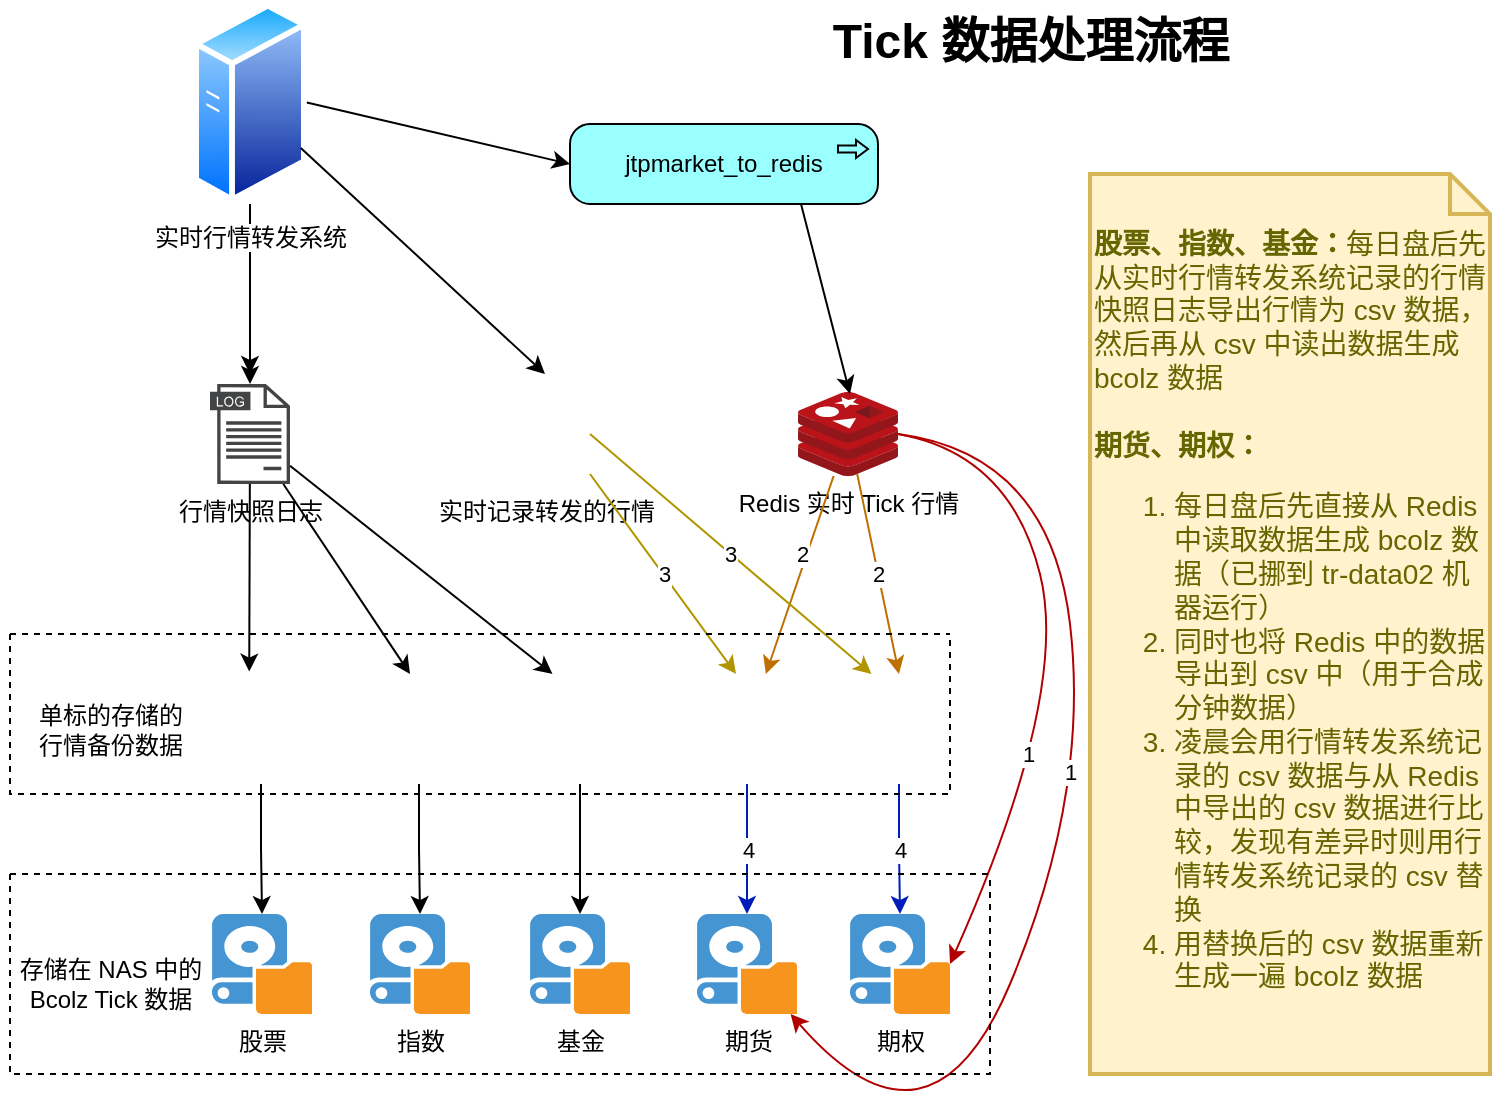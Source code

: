 <mxfile version="15.0.6" type="github">
  <diagram id="lozSy9KcZS25ucph_CaC" name="第 1 页">
    <mxGraphModel dx="1038" dy="588" grid="1" gridSize="10" guides="1" tooltips="1" connect="1" arrows="1" fold="1" page="1" pageScale="1" pageWidth="827" pageHeight="1169" math="0" shadow="0">
      <root>
        <mxCell id="0" />
        <mxCell id="1" parent="0" />
        <mxCell id="ZRNgiz8SglzVuqcVwcWA-33" style="edgeStyle=orthogonalEdgeStyle;rounded=0;orthogonalLoop=1;jettySize=auto;html=1;entryX=0.5;entryY=-0.1;entryDx=0;entryDy=0;entryPerimeter=0;" edge="1" parent="1" source="ZRNgiz8SglzVuqcVwcWA-1" target="ZRNgiz8SglzVuqcVwcWA-2">
          <mxGeometry relative="1" as="geometry" />
        </mxCell>
        <mxCell id="ZRNgiz8SglzVuqcVwcWA-56" value="" style="edgeStyle=orthogonalEdgeStyle;rounded=0;orthogonalLoop=1;jettySize=auto;html=1;" edge="1" parent="1" source="ZRNgiz8SglzVuqcVwcWA-1" target="ZRNgiz8SglzVuqcVwcWA-2">
          <mxGeometry relative="1" as="geometry" />
        </mxCell>
        <mxCell id="ZRNgiz8SglzVuqcVwcWA-1" value="实时行情转发系统" style="aspect=fixed;perimeter=ellipsePerimeter;html=1;align=center;shadow=0;dashed=0;spacingTop=3;image;image=img/lib/active_directory/generic_server.svg;" vertex="1" parent="1">
          <mxGeometry x="111.6" y="183.57" width="56.8" height="101.43" as="geometry" />
        </mxCell>
        <mxCell id="ZRNgiz8SglzVuqcVwcWA-2" value="行情快照日志" style="pointerEvents=1;shadow=0;dashed=0;html=1;strokeColor=none;fillColor=#434445;aspect=fixed;labelPosition=center;verticalLabelPosition=bottom;verticalAlign=top;align=center;outlineConnect=0;shape=mxgraph.vvd.log_files;" vertex="1" parent="1">
          <mxGeometry x="120" y="375" width="40" height="50" as="geometry" />
        </mxCell>
        <mxCell id="ZRNgiz8SglzVuqcVwcWA-3" value="实时记录转发的行情" style="shape=image;html=1;verticalAlign=top;verticalLabelPosition=bottom;labelBackgroundColor=#ffffff;imageAspect=0;aspect=fixed;image=https://cdn3.iconfinder.com/data/icons/cad-database-presentation-spreadsheet-vector-fil-2/512/19-128.png" vertex="1" parent="1">
          <mxGeometry x="260" y="370" width="55" height="55" as="geometry" />
        </mxCell>
        <mxCell id="ZRNgiz8SglzVuqcVwcWA-4" value="Redis 实时 Tick 行情" style="aspect=fixed;html=1;points=[];align=center;image;fontSize=12;image=img/lib/mscae/Cache_Redis_Product.svg;" vertex="1" parent="1">
          <mxGeometry x="414" y="379" width="50" height="42" as="geometry" />
        </mxCell>
        <mxCell id="ZRNgiz8SglzVuqcVwcWA-14" value="" style="group" vertex="1" connectable="0" parent="1">
          <mxGeometry x="121" y="640" width="369" height="50" as="geometry" />
        </mxCell>
        <mxCell id="ZRNgiz8SglzVuqcVwcWA-5" value="股票" style="shadow=0;dashed=0;html=1;strokeColor=none;fillColor=#4495D1;labelPosition=center;verticalLabelPosition=bottom;verticalAlign=top;align=center;outlineConnect=0;shape=mxgraph.veeam.local_disk;" vertex="1" parent="ZRNgiz8SglzVuqcVwcWA-14">
          <mxGeometry width="50" height="50" as="geometry" />
        </mxCell>
        <mxCell id="ZRNgiz8SglzVuqcVwcWA-6" value="指数" style="shadow=0;dashed=0;html=1;strokeColor=none;fillColor=#4495D1;labelPosition=center;verticalLabelPosition=bottom;verticalAlign=top;align=center;outlineConnect=0;shape=mxgraph.veeam.local_disk;" vertex="1" parent="ZRNgiz8SglzVuqcVwcWA-14">
          <mxGeometry x="79" width="50" height="50" as="geometry" />
        </mxCell>
        <mxCell id="ZRNgiz8SglzVuqcVwcWA-7" value="基金" style="shadow=0;dashed=0;html=1;strokeColor=none;fillColor=#4495D1;labelPosition=center;verticalLabelPosition=bottom;verticalAlign=top;align=center;outlineConnect=0;shape=mxgraph.veeam.local_disk;" vertex="1" parent="ZRNgiz8SglzVuqcVwcWA-14">
          <mxGeometry x="159" width="50" height="50" as="geometry" />
        </mxCell>
        <mxCell id="ZRNgiz8SglzVuqcVwcWA-8" value="期货" style="shadow=0;dashed=0;html=1;strokeColor=none;fillColor=#4495D1;labelPosition=center;verticalLabelPosition=bottom;verticalAlign=top;align=center;outlineConnect=0;shape=mxgraph.veeam.local_disk;" vertex="1" parent="ZRNgiz8SglzVuqcVwcWA-14">
          <mxGeometry x="242.5" width="50" height="50" as="geometry" />
        </mxCell>
        <mxCell id="ZRNgiz8SglzVuqcVwcWA-9" value="期权" style="shadow=0;dashed=0;html=1;strokeColor=none;fillColor=#4495D1;labelPosition=center;verticalLabelPosition=bottom;verticalAlign=top;align=center;outlineConnect=0;shape=mxgraph.veeam.local_disk;" vertex="1" parent="ZRNgiz8SglzVuqcVwcWA-14">
          <mxGeometry x="319" width="50" height="50" as="geometry" />
        </mxCell>
        <mxCell id="ZRNgiz8SglzVuqcVwcWA-22" value="" style="edgeStyle=orthogonalEdgeStyle;rounded=0;orthogonalLoop=1;jettySize=auto;html=1;" edge="1" parent="1" source="ZRNgiz8SglzVuqcVwcWA-15" target="ZRNgiz8SglzVuqcVwcWA-5">
          <mxGeometry relative="1" as="geometry" />
        </mxCell>
        <mxCell id="ZRNgiz8SglzVuqcVwcWA-23" style="edgeStyle=orthogonalEdgeStyle;rounded=0;orthogonalLoop=1;jettySize=auto;html=1;" edge="1" parent="1" source="ZRNgiz8SglzVuqcVwcWA-16" target="ZRNgiz8SglzVuqcVwcWA-6">
          <mxGeometry relative="1" as="geometry" />
        </mxCell>
        <mxCell id="ZRNgiz8SglzVuqcVwcWA-24" style="edgeStyle=orthogonalEdgeStyle;rounded=0;orthogonalLoop=1;jettySize=auto;html=1;" edge="1" parent="1" source="ZRNgiz8SglzVuqcVwcWA-17" target="ZRNgiz8SglzVuqcVwcWA-7">
          <mxGeometry relative="1" as="geometry" />
        </mxCell>
        <mxCell id="ZRNgiz8SglzVuqcVwcWA-25" value="4" style="edgeStyle=orthogonalEdgeStyle;rounded=0;orthogonalLoop=1;jettySize=auto;html=1;fillColor=#0050ef;strokeColor=#001DBC;" edge="1" parent="1" source="ZRNgiz8SglzVuqcVwcWA-18" target="ZRNgiz8SglzVuqcVwcWA-8">
          <mxGeometry relative="1" as="geometry" />
        </mxCell>
        <mxCell id="ZRNgiz8SglzVuqcVwcWA-26" value="4" style="edgeStyle=orthogonalEdgeStyle;rounded=0;orthogonalLoop=1;jettySize=auto;html=1;fillColor=#0050ef;strokeColor=#001DBC;" edge="1" parent="1" source="ZRNgiz8SglzVuqcVwcWA-19" target="ZRNgiz8SglzVuqcVwcWA-9">
          <mxGeometry relative="1" as="geometry" />
        </mxCell>
        <mxCell id="ZRNgiz8SglzVuqcVwcWA-27" value="" style="group" vertex="1" connectable="0" parent="1">
          <mxGeometry x="118" y="520" width="374" height="55" as="geometry" />
        </mxCell>
        <mxCell id="ZRNgiz8SglzVuqcVwcWA-15" value="" style="shape=image;html=1;verticalAlign=top;verticalLabelPosition=bottom;labelBackgroundColor=#ffffff;imageAspect=0;aspect=fixed;image=https://cdn3.iconfinder.com/data/icons/cad-database-presentation-spreadsheet-vector-fil-2/512/19-128.png" vertex="1" parent="ZRNgiz8SglzVuqcVwcWA-27">
          <mxGeometry width="55" height="55" as="geometry" />
        </mxCell>
        <mxCell id="ZRNgiz8SglzVuqcVwcWA-16" value="" style="shape=image;html=1;verticalAlign=top;verticalLabelPosition=bottom;labelBackgroundColor=#ffffff;imageAspect=0;aspect=fixed;image=https://cdn3.iconfinder.com/data/icons/cad-database-presentation-spreadsheet-vector-fil-2/512/19-128.png" vertex="1" parent="ZRNgiz8SglzVuqcVwcWA-27">
          <mxGeometry x="79" width="55" height="55" as="geometry" />
        </mxCell>
        <mxCell id="ZRNgiz8SglzVuqcVwcWA-17" value="" style="shape=image;html=1;verticalAlign=top;verticalLabelPosition=bottom;labelBackgroundColor=#ffffff;imageAspect=0;aspect=fixed;image=https://cdn3.iconfinder.com/data/icons/cad-database-presentation-spreadsheet-vector-fil-2/512/19-128.png" vertex="1" parent="ZRNgiz8SglzVuqcVwcWA-27">
          <mxGeometry x="159.5" width="55" height="55" as="geometry" />
        </mxCell>
        <mxCell id="ZRNgiz8SglzVuqcVwcWA-18" value="" style="shape=image;html=1;verticalAlign=top;verticalLabelPosition=bottom;labelBackgroundColor=#ffffff;imageAspect=0;aspect=fixed;image=https://cdn3.iconfinder.com/data/icons/cad-database-presentation-spreadsheet-vector-fil-2/512/19-128.png" vertex="1" parent="ZRNgiz8SglzVuqcVwcWA-27">
          <mxGeometry x="243" width="55" height="55" as="geometry" />
        </mxCell>
        <mxCell id="ZRNgiz8SglzVuqcVwcWA-19" value="" style="shape=image;html=1;verticalAlign=top;verticalLabelPosition=bottom;labelBackgroundColor=#ffffff;imageAspect=0;aspect=fixed;image=https://cdn3.iconfinder.com/data/icons/cad-database-presentation-spreadsheet-vector-fil-2/512/19-128.png" vertex="1" parent="ZRNgiz8SglzVuqcVwcWA-27">
          <mxGeometry x="319" width="55" height="55" as="geometry" />
        </mxCell>
        <mxCell id="ZRNgiz8SglzVuqcVwcWA-28" value="jtpmarket_to_redis" style="html=1;outlineConnect=0;whiteSpace=wrap;fillColor=#99ffff;shape=mxgraph.archimate3.application;appType=proc;archiType=rounded;" vertex="1" parent="1">
          <mxGeometry x="300" y="245" width="154" height="40" as="geometry" />
        </mxCell>
        <mxCell id="ZRNgiz8SglzVuqcVwcWA-31" value="" style="endArrow=classic;html=1;exitX=1;exitY=0.5;exitDx=0;exitDy=0;entryX=0;entryY=0.5;entryDx=0;entryDy=0;entryPerimeter=0;" edge="1" parent="1" source="ZRNgiz8SglzVuqcVwcWA-1" target="ZRNgiz8SglzVuqcVwcWA-28">
          <mxGeometry width="50" height="50" relative="1" as="geometry">
            <mxPoint x="190" y="260" as="sourcePoint" />
            <mxPoint x="240" y="210" as="targetPoint" />
          </mxGeometry>
        </mxCell>
        <mxCell id="ZRNgiz8SglzVuqcVwcWA-32" value="" style="endArrow=classic;html=1;exitX=0.75;exitY=1;exitDx=0;exitDy=0;exitPerimeter=0;" edge="1" parent="1" source="ZRNgiz8SglzVuqcVwcWA-28">
          <mxGeometry width="50" height="50" relative="1" as="geometry">
            <mxPoint x="380" y="350" as="sourcePoint" />
            <mxPoint x="440" y="380" as="targetPoint" />
          </mxGeometry>
        </mxCell>
        <mxCell id="ZRNgiz8SglzVuqcVwcWA-35" value="" style="endArrow=classic;html=1;entryX=0.393;entryY=-0.022;entryDx=0;entryDy=0;entryPerimeter=0;" edge="1" parent="1" source="ZRNgiz8SglzVuqcVwcWA-2" target="ZRNgiz8SglzVuqcVwcWA-15">
          <mxGeometry width="50" height="50" relative="1" as="geometry">
            <mxPoint x="170" y="460" as="sourcePoint" />
            <mxPoint x="120" y="510" as="targetPoint" />
          </mxGeometry>
        </mxCell>
        <mxCell id="ZRNgiz8SglzVuqcVwcWA-36" value="" style="endArrow=classic;html=1;" edge="1" parent="1" source="ZRNgiz8SglzVuqcVwcWA-2">
          <mxGeometry width="50" height="50" relative="1" as="geometry">
            <mxPoint x="190" y="500" as="sourcePoint" />
            <mxPoint x="220" y="520" as="targetPoint" />
          </mxGeometry>
        </mxCell>
        <mxCell id="ZRNgiz8SglzVuqcVwcWA-37" value="" style="endArrow=classic;html=1;entryX=0.25;entryY=0;entryDx=0;entryDy=0;" edge="1" parent="1" source="ZRNgiz8SglzVuqcVwcWA-2" target="ZRNgiz8SglzVuqcVwcWA-17">
          <mxGeometry width="50" height="50" relative="1" as="geometry">
            <mxPoint x="220" y="480" as="sourcePoint" />
            <mxPoint x="270" y="430" as="targetPoint" />
          </mxGeometry>
        </mxCell>
        <mxCell id="ZRNgiz8SglzVuqcVwcWA-38" value="2" style="endArrow=classic;html=1;entryX=0.5;entryY=0;entryDx=0;entryDy=0;exitX=0.592;exitY=0.976;exitDx=0;exitDy=0;exitPerimeter=0;fillColor=#f0a30a;strokeColor=#BD7000;" edge="1" parent="1" source="ZRNgiz8SglzVuqcVwcWA-4" target="ZRNgiz8SglzVuqcVwcWA-19">
          <mxGeometry width="50" height="50" relative="1" as="geometry">
            <mxPoint x="390" y="500" as="sourcePoint" />
            <mxPoint x="440" y="450" as="targetPoint" />
          </mxGeometry>
        </mxCell>
        <mxCell id="ZRNgiz8SglzVuqcVwcWA-39" value="" style="endArrow=classic;html=1;fillColor=#f0a30a;strokeColor=#BD7000;" edge="1" parent="1" source="ZRNgiz8SglzVuqcVwcWA-4" target="ZRNgiz8SglzVuqcVwcWA-18">
          <mxGeometry width="50" height="50" relative="1" as="geometry">
            <mxPoint x="380" y="500" as="sourcePoint" />
            <mxPoint x="430" y="450" as="targetPoint" />
          </mxGeometry>
        </mxCell>
        <mxCell id="ZRNgiz8SglzVuqcVwcWA-47" value="2" style="edgeLabel;html=1;align=center;verticalAlign=middle;resizable=0;points=[];" vertex="1" connectable="0" parent="ZRNgiz8SglzVuqcVwcWA-39">
          <mxGeometry x="-0.245" y="-1" relative="1" as="geometry">
            <mxPoint x="-2" y="2" as="offset" />
          </mxGeometry>
        </mxCell>
        <mxCell id="ZRNgiz8SglzVuqcVwcWA-40" value="" style="endArrow=classic;html=1;exitX=1;exitY=0.75;exitDx=0;exitDy=0;entryX=0.5;entryY=0;entryDx=0;entryDy=0;" edge="1" parent="1" source="ZRNgiz8SglzVuqcVwcWA-1" target="ZRNgiz8SglzVuqcVwcWA-3">
          <mxGeometry width="50" height="50" relative="1" as="geometry">
            <mxPoint x="220" y="340" as="sourcePoint" />
            <mxPoint x="270" y="290" as="targetPoint" />
          </mxGeometry>
        </mxCell>
        <mxCell id="ZRNgiz8SglzVuqcVwcWA-41" value="3" style="endArrow=classic;html=1;fillColor=#e3c800;strokeColor=#B09500;" edge="1" parent="1">
          <mxGeometry width="50" height="50" relative="1" as="geometry">
            <mxPoint x="310" y="420" as="sourcePoint" />
            <mxPoint x="383" y="520" as="targetPoint" />
          </mxGeometry>
        </mxCell>
        <mxCell id="ZRNgiz8SglzVuqcVwcWA-42" value="3" style="endArrow=classic;html=1;entryX=0.25;entryY=0;entryDx=0;entryDy=0;fillColor=#e3c800;strokeColor=#B09500;" edge="1" parent="1" target="ZRNgiz8SglzVuqcVwcWA-19">
          <mxGeometry width="50" height="50" relative="1" as="geometry">
            <mxPoint x="310" y="400" as="sourcePoint" />
            <mxPoint x="360" y="400" as="targetPoint" />
          </mxGeometry>
        </mxCell>
        <mxCell id="ZRNgiz8SglzVuqcVwcWA-43" value="" style="curved=1;endArrow=classic;html=1;fillColor=#e51400;strokeColor=#B20000;" edge="1" parent="1">
          <mxGeometry width="50" height="50" relative="1" as="geometry">
            <mxPoint x="464" y="400" as="sourcePoint" />
            <mxPoint x="490" y="665" as="targetPoint" />
            <Array as="points">
              <mxPoint x="520" y="410" />
              <mxPoint x="550" y="530" />
            </Array>
          </mxGeometry>
        </mxCell>
        <mxCell id="ZRNgiz8SglzVuqcVwcWA-45" value="1" style="edgeLabel;html=1;align=center;verticalAlign=middle;resizable=0;points=[];" vertex="1" connectable="0" parent="ZRNgiz8SglzVuqcVwcWA-43">
          <mxGeometry x="0.383" y="-3" relative="1" as="geometry">
            <mxPoint y="-11" as="offset" />
          </mxGeometry>
        </mxCell>
        <mxCell id="ZRNgiz8SglzVuqcVwcWA-44" value="" style="curved=1;endArrow=classic;html=1;fillColor=#e51400;strokeColor=#B20000;" edge="1" parent="1" target="ZRNgiz8SglzVuqcVwcWA-8">
          <mxGeometry width="50" height="50" relative="1" as="geometry">
            <mxPoint x="464" y="400" as="sourcePoint" />
            <mxPoint x="610" y="620" as="targetPoint" />
            <Array as="points">
              <mxPoint x="540" y="410" />
              <mxPoint x="560" y="580" />
              <mxPoint x="480" y="770" />
            </Array>
          </mxGeometry>
        </mxCell>
        <mxCell id="ZRNgiz8SglzVuqcVwcWA-46" value="1" style="edgeLabel;html=1;align=center;verticalAlign=middle;resizable=0;points=[];" vertex="1" connectable="0" parent="ZRNgiz8SglzVuqcVwcWA-44">
          <mxGeometry x="-0.157" y="-7" relative="1" as="geometry">
            <mxPoint x="-2" as="offset" />
          </mxGeometry>
        </mxCell>
        <mxCell id="ZRNgiz8SglzVuqcVwcWA-48" value="&lt;b&gt;股票、指数、基金：&lt;/b&gt;每日盘后先从实时行情转发系统记录的行情快照日志导出行情为 csv 数据，然后再从 csv 中读出数据生成 bcolz 数据&lt;br&gt;&lt;br&gt;&lt;b&gt;期货、期权：&lt;/b&gt;&lt;br&gt;&lt;ol&gt;&lt;li&gt;每日盘后先直接从 Redis 中读取数据生成 bcolz 数据（已挪到 tr-data02 机器运行）&lt;/li&gt;&lt;li&gt;同时也将 Redis 中的数据导出到 csv 中（用于合成分钟数据）&lt;/li&gt;&lt;li&gt;凌晨会用行情转发系统记录的 csv 数据与从 Redis 中导出的 csv 数据进行比较，发现有差异时则用行情转发系统记录的 csv 替换&lt;/li&gt;&lt;li&gt;用替换后的 csv 数据重新生成一遍 bcolz 数据&lt;/li&gt;&lt;/ol&gt;" style="shape=note;strokeWidth=2;fontSize=14;size=20;whiteSpace=wrap;html=1;fillColor=#fff2cc;strokeColor=#d6b656;fontColor=#666600;align=left;" vertex="1" parent="1">
          <mxGeometry x="560" y="270" width="200" height="450" as="geometry" />
        </mxCell>
        <mxCell id="ZRNgiz8SglzVuqcVwcWA-49" value="" style="swimlane;startSize=0;dashed=1;" vertex="1" parent="1">
          <mxGeometry x="20" y="620" width="490" height="100" as="geometry" />
        </mxCell>
        <mxCell id="ZRNgiz8SglzVuqcVwcWA-50" value="存储在 NAS 中的 &lt;br&gt;Bcolz Tick 数据" style="text;html=1;align=center;verticalAlign=middle;resizable=0;points=[];autosize=1;strokeColor=none;fillColor=none;" vertex="1" parent="ZRNgiz8SglzVuqcVwcWA-49">
          <mxGeometry x="-5" y="40" width="110" height="30" as="geometry" />
        </mxCell>
        <mxCell id="ZRNgiz8SglzVuqcVwcWA-51" value="" style="swimlane;startSize=0;dashed=1;" vertex="1" parent="1">
          <mxGeometry x="20" y="500" width="470" height="80" as="geometry" />
        </mxCell>
        <mxCell id="ZRNgiz8SglzVuqcVwcWA-52" value="单标的存储的&lt;br&gt;行情备份数据" style="text;html=1;align=center;verticalAlign=middle;resizable=0;points=[];autosize=1;strokeColor=none;fillColor=none;" vertex="1" parent="ZRNgiz8SglzVuqcVwcWA-51">
          <mxGeometry x="5" y="32.5" width="90" height="30" as="geometry" />
        </mxCell>
        <mxCell id="ZRNgiz8SglzVuqcVwcWA-53" value="Tick 数据处理流程" style="text;strokeColor=none;fillColor=none;html=1;fontSize=24;fontStyle=1;verticalAlign=middle;align=center;dashed=1;" vertex="1" parent="1">
          <mxGeometry x="480" y="183.57" width="100" height="40" as="geometry" />
        </mxCell>
      </root>
    </mxGraphModel>
  </diagram>
</mxfile>
